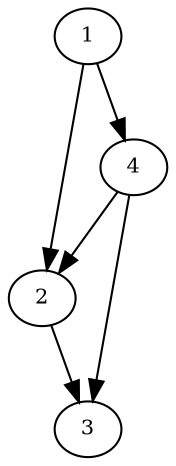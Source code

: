 digraph G {
  size="11.5,8"; node[fontsize=10,height=0.01,width=0.01]; edge[len=3.0];
  1 -> 4;
  1 -> 2;
  2 -> 3;
  4 -> 3;
  4 -> 2;
}
